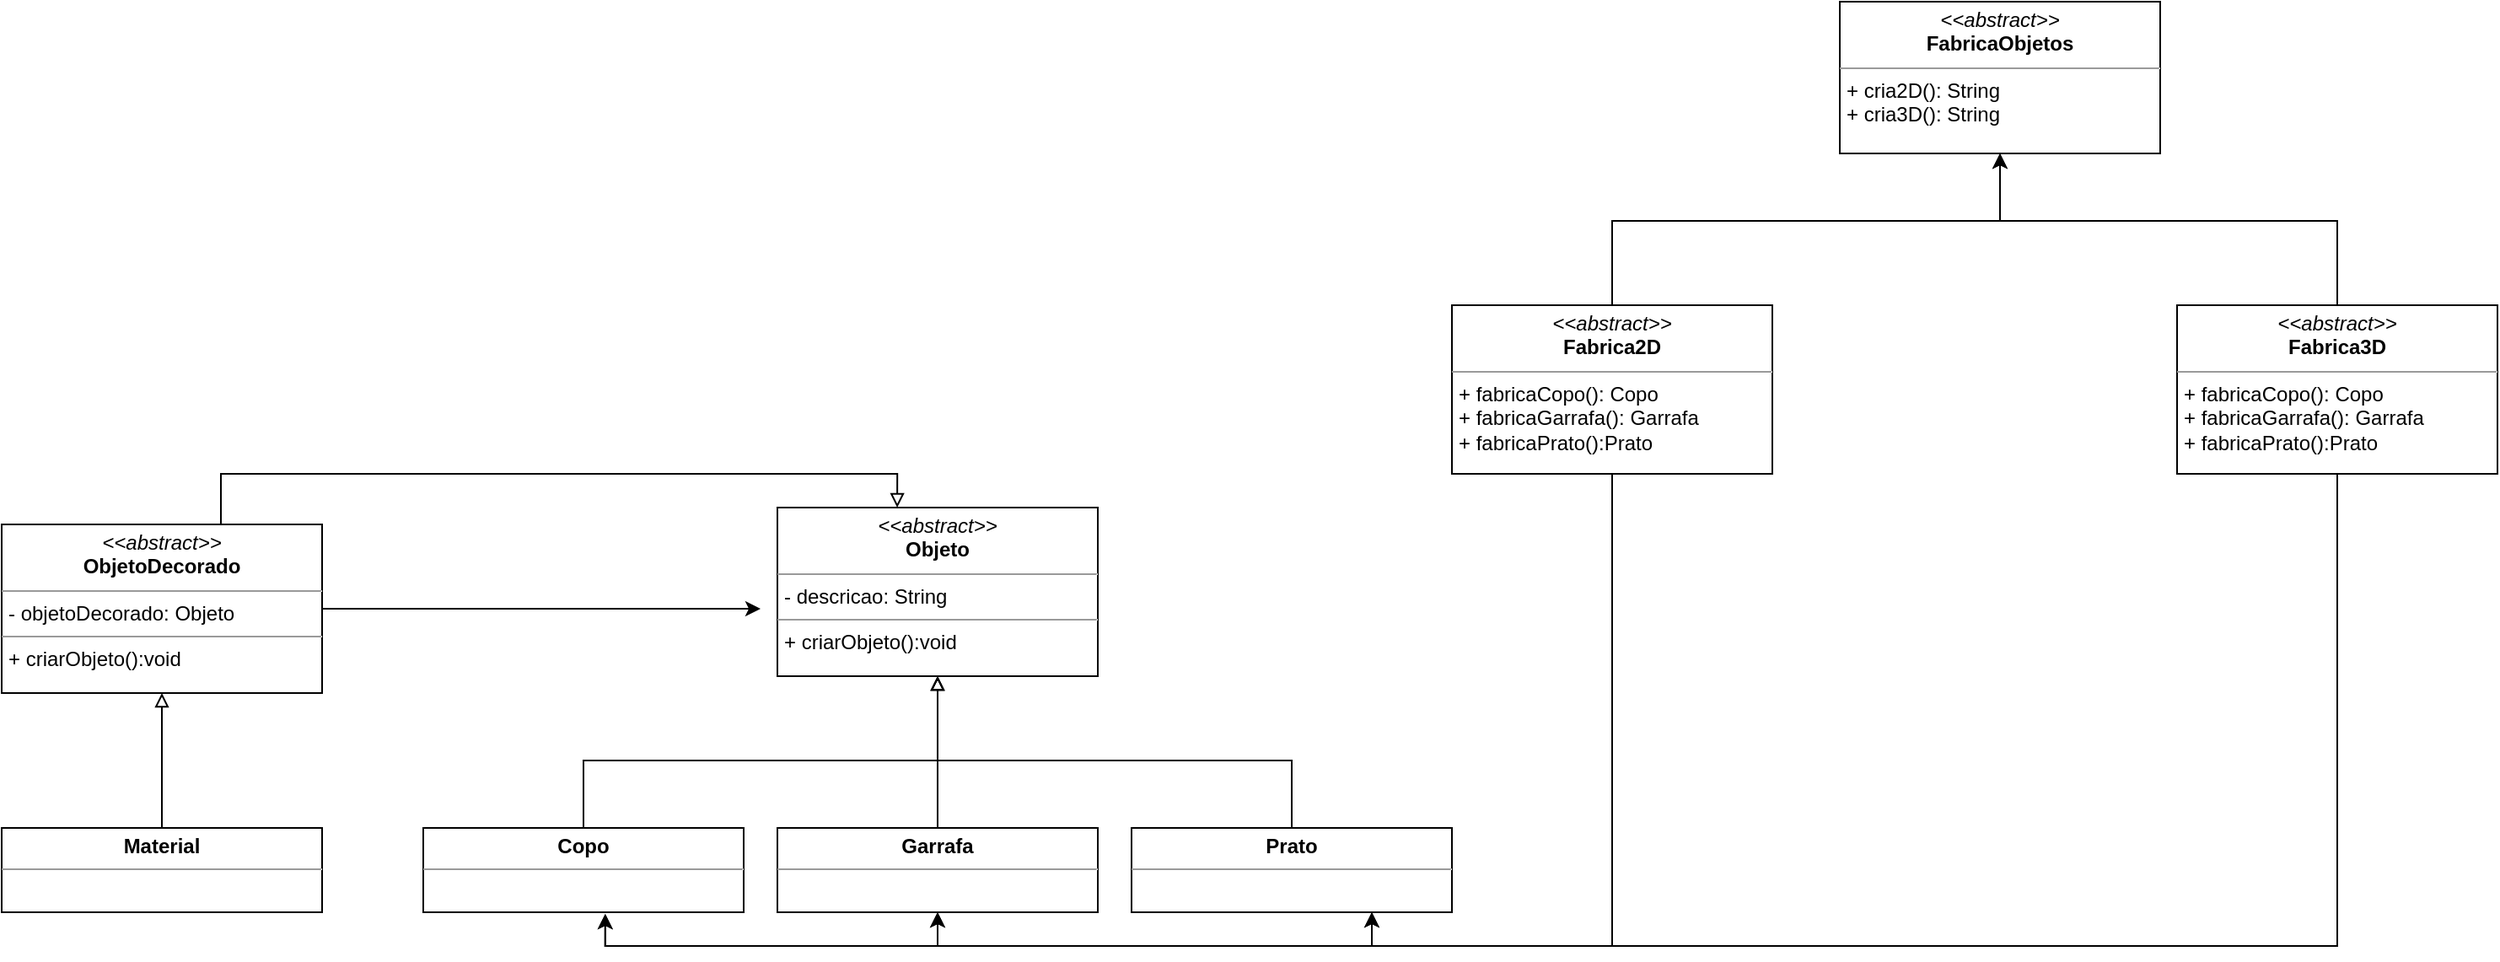 <mxfile version="16.5.1" type="device"><diagram id="T1o_7w4FEdEvRpJKncJ0" name="Página-1"><mxGraphModel dx="1422" dy="865" grid="1" gridSize="10" guides="1" tooltips="1" connect="1" arrows="1" fold="1" page="1" pageScale="1" pageWidth="1169" pageHeight="827" math="0" shadow="0"><root><mxCell id="0"/><mxCell id="1" parent="0"/><mxCell id="MFOJownNSFvAUM8HHtNl-5" value="&lt;p style=&quot;margin: 0px ; margin-top: 4px ; text-align: center&quot;&gt;&lt;i&gt;&amp;lt;&amp;lt;abstract&amp;gt;&amp;gt;&lt;/i&gt;&lt;br&gt;&lt;b&gt;FabricaObjetos&lt;/b&gt;&lt;/p&gt;&lt;hr size=&quot;1&quot;&gt;&lt;p style=&quot;margin: 0px ; margin-left: 4px&quot;&gt;&lt;/p&gt;&lt;p style=&quot;margin: 0px ; margin-left: 4px&quot;&gt;+ cria2D(): String&lt;br&gt;+ cria3D(): String&lt;/p&gt;" style="verticalAlign=top;align=left;overflow=fill;fontSize=12;fontFamily=Helvetica;html=1;" vertex="1" parent="1"><mxGeometry x="1160" y="110" width="190" height="90" as="geometry"/></mxCell><mxCell id="MFOJownNSFvAUM8HHtNl-26" style="edgeStyle=orthogonalEdgeStyle;rounded=0;orthogonalLoop=1;jettySize=auto;html=1;entryX=0.5;entryY=1;entryDx=0;entryDy=0;endArrow=classic;endFill=1;" edge="1" parent="1" source="MFOJownNSFvAUM8HHtNl-6" target="MFOJownNSFvAUM8HHtNl-5"><mxGeometry relative="1" as="geometry"><Array as="points"><mxPoint x="1025" y="240"/><mxPoint x="1255" y="240"/></Array></mxGeometry></mxCell><mxCell id="MFOJownNSFvAUM8HHtNl-28" style="edgeStyle=orthogonalEdgeStyle;rounded=0;orthogonalLoop=1;jettySize=auto;html=1;entryX=0.75;entryY=1;entryDx=0;entryDy=0;endArrow=classic;endFill=1;" edge="1" parent="1" source="MFOJownNSFvAUM8HHtNl-6" target="MFOJownNSFvAUM8HHtNl-10"><mxGeometry relative="1" as="geometry"/></mxCell><mxCell id="MFOJownNSFvAUM8HHtNl-29" style="edgeStyle=orthogonalEdgeStyle;rounded=0;orthogonalLoop=1;jettySize=auto;html=1;entryX=0.5;entryY=1;entryDx=0;entryDy=0;endArrow=classic;endFill=1;" edge="1" parent="1" source="MFOJownNSFvAUM8HHtNl-6" target="MFOJownNSFvAUM8HHtNl-9"><mxGeometry relative="1" as="geometry"><Array as="points"><mxPoint x="1025" y="670"/><mxPoint x="625" y="670"/></Array></mxGeometry></mxCell><mxCell id="MFOJownNSFvAUM8HHtNl-30" style="edgeStyle=orthogonalEdgeStyle;rounded=0;orthogonalLoop=1;jettySize=auto;html=1;entryX=0.568;entryY=1.02;entryDx=0;entryDy=0;entryPerimeter=0;endArrow=classic;endFill=1;" edge="1" parent="1" source="MFOJownNSFvAUM8HHtNl-6" target="MFOJownNSFvAUM8HHtNl-8"><mxGeometry relative="1" as="geometry"><Array as="points"><mxPoint x="1025" y="670"/><mxPoint x="428" y="670"/></Array></mxGeometry></mxCell><mxCell id="MFOJownNSFvAUM8HHtNl-6" value="&lt;p style=&quot;margin: 0px ; margin-top: 4px ; text-align: center&quot;&gt;&lt;i&gt;&amp;lt;&amp;lt;abstract&amp;gt;&amp;gt;&lt;/i&gt;&lt;br&gt;&lt;b&gt;Fabrica2D&lt;/b&gt;&lt;/p&gt;&lt;hr size=&quot;1&quot;&gt;&lt;p style=&quot;margin: 0px ; margin-left: 4px&quot;&gt;&lt;/p&gt;&lt;p style=&quot;margin: 0px ; margin-left: 4px&quot;&gt;+ fabricaCopo(): Copo&lt;br&gt;+ fabricaGarrafa(): Garrafa&lt;/p&gt;&lt;p style=&quot;margin: 0px ; margin-left: 4px&quot;&gt;+ fabricaPrato():Prato&lt;/p&gt;" style="verticalAlign=top;align=left;overflow=fill;fontSize=12;fontFamily=Helvetica;html=1;" vertex="1" parent="1"><mxGeometry x="930" y="290" width="190" height="100" as="geometry"/></mxCell><mxCell id="MFOJownNSFvAUM8HHtNl-27" style="edgeStyle=orthogonalEdgeStyle;rounded=0;orthogonalLoop=1;jettySize=auto;html=1;entryX=0.5;entryY=1;entryDx=0;entryDy=0;endArrow=classic;endFill=1;" edge="1" parent="1" source="MFOJownNSFvAUM8HHtNl-7" target="MFOJownNSFvAUM8HHtNl-5"><mxGeometry relative="1" as="geometry"><Array as="points"><mxPoint x="1455" y="240"/><mxPoint x="1255" y="240"/></Array></mxGeometry></mxCell><mxCell id="MFOJownNSFvAUM8HHtNl-31" style="edgeStyle=orthogonalEdgeStyle;rounded=0;orthogonalLoop=1;jettySize=auto;html=1;entryX=0.568;entryY=1.02;entryDx=0;entryDy=0;entryPerimeter=0;endArrow=classic;endFill=1;" edge="1" parent="1" source="MFOJownNSFvAUM8HHtNl-7" target="MFOJownNSFvAUM8HHtNl-8"><mxGeometry relative="1" as="geometry"><Array as="points"><mxPoint x="1455" y="670"/><mxPoint x="428" y="670"/></Array></mxGeometry></mxCell><mxCell id="MFOJownNSFvAUM8HHtNl-33" style="edgeStyle=orthogonalEdgeStyle;rounded=0;orthogonalLoop=1;jettySize=auto;html=1;entryX=0.5;entryY=1;entryDx=0;entryDy=0;endArrow=classic;endFill=1;" edge="1" parent="1" source="MFOJownNSFvAUM8HHtNl-7" target="MFOJownNSFvAUM8HHtNl-9"><mxGeometry relative="1" as="geometry"><Array as="points"><mxPoint x="1455" y="670"/><mxPoint x="625" y="670"/></Array></mxGeometry></mxCell><mxCell id="MFOJownNSFvAUM8HHtNl-34" style="edgeStyle=orthogonalEdgeStyle;rounded=0;orthogonalLoop=1;jettySize=auto;html=1;entryX=0.75;entryY=1;entryDx=0;entryDy=0;endArrow=classic;endFill=1;" edge="1" parent="1" source="MFOJownNSFvAUM8HHtNl-7" target="MFOJownNSFvAUM8HHtNl-10"><mxGeometry relative="1" as="geometry"><Array as="points"><mxPoint x="1455" y="670"/><mxPoint x="883" y="670"/></Array></mxGeometry></mxCell><mxCell id="MFOJownNSFvAUM8HHtNl-7" value="&lt;p style=&quot;margin: 0px ; margin-top: 4px ; text-align: center&quot;&gt;&lt;i&gt;&amp;lt;&amp;lt;abstract&amp;gt;&amp;gt;&lt;/i&gt;&lt;br&gt;&lt;b&gt;Fabrica3D&lt;/b&gt;&lt;/p&gt;&lt;hr size=&quot;1&quot;&gt;&lt;p style=&quot;margin: 0px ; margin-left: 4px&quot;&gt;&lt;/p&gt;&lt;p style=&quot;margin: 0px 0px 0px 4px&quot;&gt;+ fabricaCopo(): Copo&lt;br&gt;+ fabricaGarrafa(): Garrafa&lt;/p&gt;&lt;p style=&quot;margin: 0px 0px 0px 4px&quot;&gt;+ fabricaPrato():Prato&lt;/p&gt;" style="verticalAlign=top;align=left;overflow=fill;fontSize=12;fontFamily=Helvetica;html=1;" vertex="1" parent="1"><mxGeometry x="1360" y="290" width="190" height="100" as="geometry"/></mxCell><mxCell id="MFOJownNSFvAUM8HHtNl-15" style="edgeStyle=orthogonalEdgeStyle;rounded=0;orthogonalLoop=1;jettySize=auto;html=1;entryX=0.5;entryY=1;entryDx=0;entryDy=0;endArrow=block;endFill=0;" edge="1" parent="1" source="MFOJownNSFvAUM8HHtNl-8"><mxGeometry relative="1" as="geometry"><mxPoint x="625" y="510" as="targetPoint"/><Array as="points"><mxPoint x="415" y="560"/><mxPoint x="625" y="560"/></Array></mxGeometry></mxCell><mxCell id="MFOJownNSFvAUM8HHtNl-8" value="&lt;p style=&quot;margin: 0px ; margin-top: 4px ; text-align: center&quot;&gt;&lt;b&gt;Copo&lt;/b&gt;&lt;/p&gt;&lt;hr size=&quot;1&quot;&gt;&lt;p style=&quot;margin: 0px ; margin-left: 4px&quot;&gt;&lt;/p&gt;&lt;p style=&quot;margin: 0px ; margin-left: 4px&quot;&gt;&lt;br&gt;&lt;/p&gt;" style="verticalAlign=top;align=left;overflow=fill;fontSize=12;fontFamily=Helvetica;html=1;" vertex="1" parent="1"><mxGeometry x="320" y="600" width="190" height="50" as="geometry"/></mxCell><mxCell id="MFOJownNSFvAUM8HHtNl-16" style="edgeStyle=orthogonalEdgeStyle;rounded=0;orthogonalLoop=1;jettySize=auto;html=1;entryX=0.5;entryY=1;entryDx=0;entryDy=0;endArrow=block;endFill=0;" edge="1" parent="1" source="MFOJownNSFvAUM8HHtNl-9"><mxGeometry relative="1" as="geometry"><mxPoint x="625" y="510" as="targetPoint"/></mxGeometry></mxCell><mxCell id="MFOJownNSFvAUM8HHtNl-9" value="&lt;p style=&quot;margin: 0px ; margin-top: 4px ; text-align: center&quot;&gt;&lt;b&gt;Garrafa&lt;/b&gt;&lt;/p&gt;&lt;hr size=&quot;1&quot;&gt;&lt;p style=&quot;margin: 0px ; margin-left: 4px&quot;&gt;&lt;/p&gt;&lt;p style=&quot;margin: 0px ; margin-left: 4px&quot;&gt;&lt;br&gt;&lt;/p&gt;" style="verticalAlign=top;align=left;overflow=fill;fontSize=12;fontFamily=Helvetica;html=1;" vertex="1" parent="1"><mxGeometry x="530" y="600" width="190" height="50" as="geometry"/></mxCell><mxCell id="MFOJownNSFvAUM8HHtNl-17" style="edgeStyle=orthogonalEdgeStyle;rounded=0;orthogonalLoop=1;jettySize=auto;html=1;entryX=0.5;entryY=1;entryDx=0;entryDy=0;endArrow=block;endFill=0;" edge="1" parent="1" source="MFOJownNSFvAUM8HHtNl-10"><mxGeometry relative="1" as="geometry"><mxPoint x="625" y="510" as="targetPoint"/><Array as="points"><mxPoint x="835" y="560"/><mxPoint x="625" y="560"/></Array></mxGeometry></mxCell><mxCell id="MFOJownNSFvAUM8HHtNl-10" value="&lt;p style=&quot;margin: 0px ; margin-top: 4px ; text-align: center&quot;&gt;&lt;b&gt;Prato&lt;/b&gt;&lt;/p&gt;&lt;hr size=&quot;1&quot;&gt;&lt;p style=&quot;margin: 0px ; margin-left: 4px&quot;&gt;&lt;/p&gt;&lt;p style=&quot;margin: 0px ; margin-left: 4px&quot;&gt;&lt;br&gt;&lt;/p&gt;" style="verticalAlign=top;align=left;overflow=fill;fontSize=12;fontFamily=Helvetica;html=1;" vertex="1" parent="1"><mxGeometry x="740" y="600" width="190" height="50" as="geometry"/></mxCell><mxCell id="MFOJownNSFvAUM8HHtNl-20" value="&lt;p style=&quot;margin: 0px ; margin-top: 4px ; text-align: center&quot;&gt;&lt;i&gt;&amp;lt;&amp;lt;abstract&amp;gt;&amp;gt;&lt;/i&gt;&lt;br&gt;&lt;b&gt;Objeto&lt;/b&gt;&lt;/p&gt;&lt;hr size=&quot;1&quot;&gt;&lt;p style=&quot;margin: 0px ; margin-left: 4px&quot;&gt;- descricao: String&lt;br&gt;&lt;/p&gt;&lt;hr size=&quot;1&quot;&gt;&lt;p style=&quot;margin: 0px ; margin-left: 4px&quot;&gt;+ criarObjeto():void&lt;br&gt;&lt;/p&gt;" style="verticalAlign=top;align=left;overflow=fill;fontSize=12;fontFamily=Helvetica;html=1;" vertex="1" parent="1"><mxGeometry x="530" y="410" width="190" height="100" as="geometry"/></mxCell><mxCell id="MFOJownNSFvAUM8HHtNl-24" style="edgeStyle=orthogonalEdgeStyle;rounded=0;orthogonalLoop=1;jettySize=auto;html=1;endArrow=classic;endFill=1;" edge="1" parent="1" source="MFOJownNSFvAUM8HHtNl-21"><mxGeometry relative="1" as="geometry"><mxPoint x="520" y="470" as="targetPoint"/></mxGeometry></mxCell><mxCell id="MFOJownNSFvAUM8HHtNl-25" style="edgeStyle=orthogonalEdgeStyle;rounded=0;orthogonalLoop=1;jettySize=auto;html=1;entryX=0.374;entryY=0;entryDx=0;entryDy=0;entryPerimeter=0;endArrow=block;endFill=0;" edge="1" parent="1" source="MFOJownNSFvAUM8HHtNl-21" target="MFOJownNSFvAUM8HHtNl-20"><mxGeometry relative="1" as="geometry"><Array as="points"><mxPoint x="200" y="390"/><mxPoint x="601" y="390"/></Array></mxGeometry></mxCell><mxCell id="MFOJownNSFvAUM8HHtNl-21" value="&lt;p style=&quot;margin: 0px ; margin-top: 4px ; text-align: center&quot;&gt;&lt;i&gt;&amp;lt;&amp;lt;abstract&amp;gt;&amp;gt;&lt;/i&gt;&lt;br&gt;&lt;b&gt;ObjetoDecorado&lt;/b&gt;&lt;/p&gt;&lt;hr size=&quot;1&quot;&gt;&lt;p style=&quot;margin: 0px ; margin-left: 4px&quot;&gt;- objetoDecorado: Objeto&lt;br&gt;&lt;/p&gt;&lt;hr size=&quot;1&quot;&gt;&lt;p style=&quot;margin: 0px ; margin-left: 4px&quot;&gt;+ criarObjeto():void&lt;br&gt;&lt;/p&gt;" style="verticalAlign=top;align=left;overflow=fill;fontSize=12;fontFamily=Helvetica;html=1;" vertex="1" parent="1"><mxGeometry x="70" y="420" width="190" height="100" as="geometry"/></mxCell><mxCell id="MFOJownNSFvAUM8HHtNl-23" style="edgeStyle=orthogonalEdgeStyle;rounded=0;orthogonalLoop=1;jettySize=auto;html=1;entryX=0.5;entryY=1;entryDx=0;entryDy=0;endArrow=block;endFill=0;" edge="1" parent="1" source="MFOJownNSFvAUM8HHtNl-22" target="MFOJownNSFvAUM8HHtNl-21"><mxGeometry relative="1" as="geometry"/></mxCell><mxCell id="MFOJownNSFvAUM8HHtNl-22" value="&lt;p style=&quot;margin: 0px ; margin-top: 4px ; text-align: center&quot;&gt;&lt;b&gt;Material&lt;/b&gt;&lt;/p&gt;&lt;hr size=&quot;1&quot;&gt;&lt;p style=&quot;margin: 0px ; margin-left: 4px&quot;&gt;&lt;/p&gt;&lt;p style=&quot;margin: 0px ; margin-left: 4px&quot;&gt;&lt;br&gt;&lt;/p&gt;" style="verticalAlign=top;align=left;overflow=fill;fontSize=12;fontFamily=Helvetica;html=1;" vertex="1" parent="1"><mxGeometry x="70" y="600" width="190" height="50" as="geometry"/></mxCell></root></mxGraphModel></diagram></mxfile>